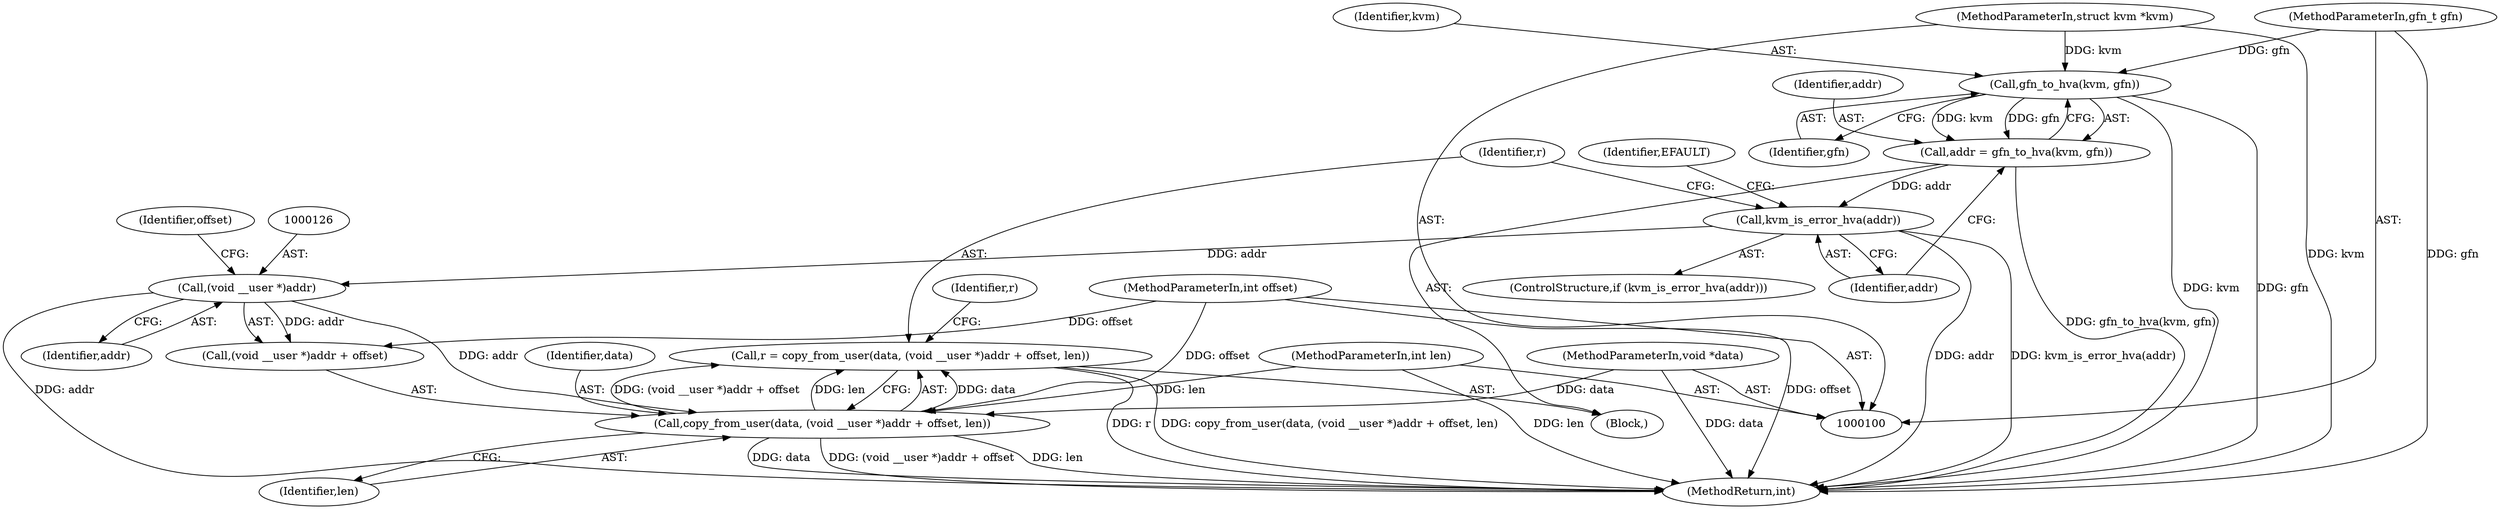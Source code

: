 digraph "1_linux_fa3d315a4ce2c0891cdde262562e710d95fba19e_0@API" {
"1000120" [label="(Call,r = copy_from_user(data, (void __user *)addr + offset, len))"];
"1000122" [label="(Call,copy_from_user(data, (void __user *)addr + offset, len))"];
"1000103" [label="(MethodParameterIn,void *data)"];
"1000125" [label="(Call,(void __user *)addr)"];
"1000115" [label="(Call,kvm_is_error_hva(addr))"];
"1000109" [label="(Call,addr = gfn_to_hva(kvm, gfn))"];
"1000111" [label="(Call,gfn_to_hva(kvm, gfn))"];
"1000101" [label="(MethodParameterIn,struct kvm *kvm)"];
"1000102" [label="(MethodParameterIn,gfn_t gfn)"];
"1000104" [label="(MethodParameterIn,int offset)"];
"1000105" [label="(MethodParameterIn,int len)"];
"1000109" [label="(Call,addr = gfn_to_hva(kvm, gfn))"];
"1000122" [label="(Call,copy_from_user(data, (void __user *)addr + offset, len))"];
"1000116" [label="(Identifier,addr)"];
"1000105" [label="(MethodParameterIn,int len)"];
"1000119" [label="(Identifier,EFAULT)"];
"1000128" [label="(Identifier,offset)"];
"1000121" [label="(Identifier,r)"];
"1000110" [label="(Identifier,addr)"];
"1000131" [label="(Identifier,r)"];
"1000120" [label="(Call,r = copy_from_user(data, (void __user *)addr + offset, len))"];
"1000103" [label="(MethodParameterIn,void *data)"];
"1000102" [label="(MethodParameterIn,gfn_t gfn)"];
"1000111" [label="(Call,gfn_to_hva(kvm, gfn))"];
"1000112" [label="(Identifier,kvm)"];
"1000114" [label="(ControlStructure,if (kvm_is_error_hva(addr)))"];
"1000137" [label="(MethodReturn,int)"];
"1000125" [label="(Call,(void __user *)addr)"];
"1000104" [label="(MethodParameterIn,int offset)"];
"1000101" [label="(MethodParameterIn,struct kvm *kvm)"];
"1000113" [label="(Identifier,gfn)"];
"1000123" [label="(Identifier,data)"];
"1000106" [label="(Block,)"];
"1000124" [label="(Call,(void __user *)addr + offset)"];
"1000115" [label="(Call,kvm_is_error_hva(addr))"];
"1000129" [label="(Identifier,len)"];
"1000127" [label="(Identifier,addr)"];
"1000120" -> "1000106"  [label="AST: "];
"1000120" -> "1000122"  [label="CFG: "];
"1000121" -> "1000120"  [label="AST: "];
"1000122" -> "1000120"  [label="AST: "];
"1000131" -> "1000120"  [label="CFG: "];
"1000120" -> "1000137"  [label="DDG: copy_from_user(data, (void __user *)addr + offset, len)"];
"1000120" -> "1000137"  [label="DDG: r"];
"1000122" -> "1000120"  [label="DDG: data"];
"1000122" -> "1000120"  [label="DDG: (void __user *)addr + offset"];
"1000122" -> "1000120"  [label="DDG: len"];
"1000122" -> "1000129"  [label="CFG: "];
"1000123" -> "1000122"  [label="AST: "];
"1000124" -> "1000122"  [label="AST: "];
"1000129" -> "1000122"  [label="AST: "];
"1000122" -> "1000137"  [label="DDG: data"];
"1000122" -> "1000137"  [label="DDG: (void __user *)addr + offset"];
"1000122" -> "1000137"  [label="DDG: len"];
"1000103" -> "1000122"  [label="DDG: data"];
"1000125" -> "1000122"  [label="DDG: addr"];
"1000104" -> "1000122"  [label="DDG: offset"];
"1000105" -> "1000122"  [label="DDG: len"];
"1000103" -> "1000100"  [label="AST: "];
"1000103" -> "1000137"  [label="DDG: data"];
"1000125" -> "1000124"  [label="AST: "];
"1000125" -> "1000127"  [label="CFG: "];
"1000126" -> "1000125"  [label="AST: "];
"1000127" -> "1000125"  [label="AST: "];
"1000128" -> "1000125"  [label="CFG: "];
"1000125" -> "1000137"  [label="DDG: addr"];
"1000125" -> "1000124"  [label="DDG: addr"];
"1000115" -> "1000125"  [label="DDG: addr"];
"1000115" -> "1000114"  [label="AST: "];
"1000115" -> "1000116"  [label="CFG: "];
"1000116" -> "1000115"  [label="AST: "];
"1000119" -> "1000115"  [label="CFG: "];
"1000121" -> "1000115"  [label="CFG: "];
"1000115" -> "1000137"  [label="DDG: kvm_is_error_hva(addr)"];
"1000115" -> "1000137"  [label="DDG: addr"];
"1000109" -> "1000115"  [label="DDG: addr"];
"1000109" -> "1000106"  [label="AST: "];
"1000109" -> "1000111"  [label="CFG: "];
"1000110" -> "1000109"  [label="AST: "];
"1000111" -> "1000109"  [label="AST: "];
"1000116" -> "1000109"  [label="CFG: "];
"1000109" -> "1000137"  [label="DDG: gfn_to_hva(kvm, gfn)"];
"1000111" -> "1000109"  [label="DDG: kvm"];
"1000111" -> "1000109"  [label="DDG: gfn"];
"1000111" -> "1000113"  [label="CFG: "];
"1000112" -> "1000111"  [label="AST: "];
"1000113" -> "1000111"  [label="AST: "];
"1000111" -> "1000137"  [label="DDG: kvm"];
"1000111" -> "1000137"  [label="DDG: gfn"];
"1000101" -> "1000111"  [label="DDG: kvm"];
"1000102" -> "1000111"  [label="DDG: gfn"];
"1000101" -> "1000100"  [label="AST: "];
"1000101" -> "1000137"  [label="DDG: kvm"];
"1000102" -> "1000100"  [label="AST: "];
"1000102" -> "1000137"  [label="DDG: gfn"];
"1000104" -> "1000100"  [label="AST: "];
"1000104" -> "1000137"  [label="DDG: offset"];
"1000104" -> "1000124"  [label="DDG: offset"];
"1000105" -> "1000100"  [label="AST: "];
"1000105" -> "1000137"  [label="DDG: len"];
}
